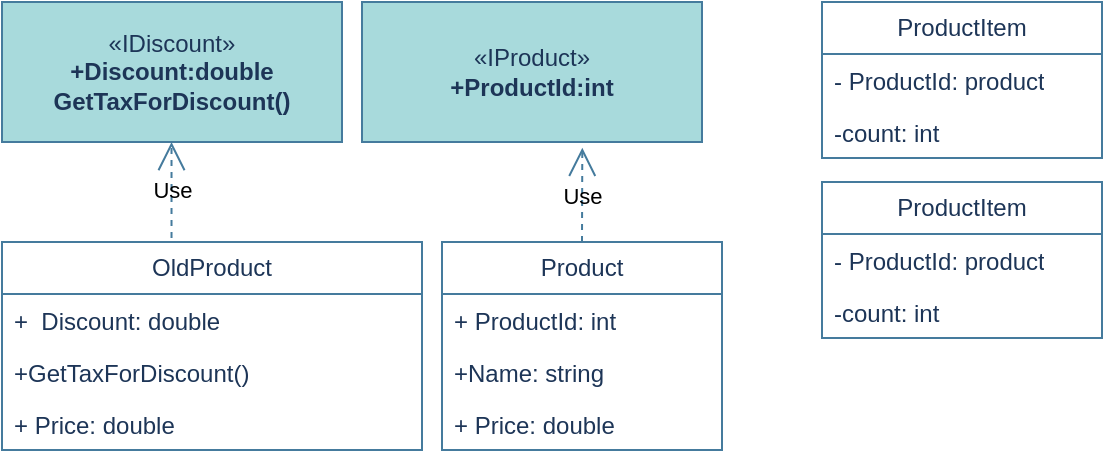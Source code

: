<mxfile version="21.1.1" type="github">
  <diagram name="Page-1" id="gmwSIWkT0gnkWxYAZQIG">
    <mxGraphModel dx="656" dy="379" grid="1" gridSize="10" guides="1" tooltips="1" connect="1" arrows="1" fold="1" page="1" pageScale="1" pageWidth="850" pageHeight="1100" math="0" shadow="0">
      <root>
        <mxCell id="0" />
        <mxCell id="1" parent="0" />
        <mxCell id="b2-c0hn-B1urzMc16en3-1" value="«IDiscount»&lt;br&gt;&lt;b&gt;+Discount:double&lt;br&gt;GetTaxForDiscount()&lt;br&gt;&lt;/b&gt;" style="html=1;whiteSpace=wrap;labelBackgroundColor=none;fillColor=#A8DADC;strokeColor=#457B9D;fontColor=#1D3557;" vertex="1" parent="1">
          <mxGeometry x="160" y="110" width="170" height="70" as="geometry" />
        </mxCell>
        <mxCell id="b2-c0hn-B1urzMc16en3-2" value="«IProduct»&lt;br&gt;&lt;b&gt;+ProductId:int&lt;br&gt;&lt;/b&gt;" style="html=1;whiteSpace=wrap;labelBackgroundColor=none;fillColor=#A8DADC;strokeColor=#457B9D;fontColor=#1D3557;" vertex="1" parent="1">
          <mxGeometry x="340" y="110" width="170" height="70" as="geometry" />
        </mxCell>
        <mxCell id="b2-c0hn-B1urzMc16en3-10" value="Product" style="swimlane;fontStyle=0;childLayout=stackLayout;horizontal=1;startSize=26;fillColor=none;horizontalStack=0;resizeParent=1;resizeParentMax=0;resizeLast=0;collapsible=1;marginBottom=0;whiteSpace=wrap;html=1;labelBackgroundColor=none;strokeColor=#457B9D;fontColor=#1D3557;" vertex="1" parent="1">
          <mxGeometry x="380" y="230" width="140" height="104" as="geometry" />
        </mxCell>
        <mxCell id="b2-c0hn-B1urzMc16en3-11" value="+ ProductId: int" style="text;strokeColor=none;fillColor=none;align=left;verticalAlign=top;spacingLeft=4;spacingRight=4;overflow=hidden;rotatable=0;points=[[0,0.5],[1,0.5]];portConstraint=eastwest;whiteSpace=wrap;html=1;labelBackgroundColor=none;fontColor=#1D3557;" vertex="1" parent="b2-c0hn-B1urzMc16en3-10">
          <mxGeometry y="26" width="140" height="26" as="geometry" />
        </mxCell>
        <mxCell id="b2-c0hn-B1urzMc16en3-12" value="+Name: string" style="text;strokeColor=none;fillColor=none;align=left;verticalAlign=top;spacingLeft=4;spacingRight=4;overflow=hidden;rotatable=0;points=[[0,0.5],[1,0.5]];portConstraint=eastwest;whiteSpace=wrap;html=1;labelBackgroundColor=none;fontColor=#1D3557;" vertex="1" parent="b2-c0hn-B1urzMc16en3-10">
          <mxGeometry y="52" width="140" height="26" as="geometry" />
        </mxCell>
        <mxCell id="b2-c0hn-B1urzMc16en3-13" value="+ Price: double" style="text;strokeColor=none;fillColor=none;align=left;verticalAlign=top;spacingLeft=4;spacingRight=4;overflow=hidden;rotatable=0;points=[[0,0.5],[1,0.5]];portConstraint=eastwest;whiteSpace=wrap;html=1;labelBackgroundColor=none;fontColor=#1D3557;" vertex="1" parent="b2-c0hn-B1urzMc16en3-10">
          <mxGeometry y="78" width="140" height="26" as="geometry" />
        </mxCell>
        <mxCell id="b2-c0hn-B1urzMc16en3-14" value="Use" style="endArrow=open;endSize=12;dashed=1;html=1;rounded=0;labelBackgroundColor=none;strokeColor=#457B9D;fontColor=default;exitX=0.5;exitY=0;exitDx=0;exitDy=0;entryX=0.648;entryY=1.041;entryDx=0;entryDy=0;entryPerimeter=0;" edge="1" parent="1" source="b2-c0hn-B1urzMc16en3-10" target="b2-c0hn-B1urzMc16en3-2">
          <mxGeometry width="160" relative="1" as="geometry">
            <mxPoint x="424" y="265" as="sourcePoint" />
            <mxPoint x="460" y="181" as="targetPoint" />
          </mxGeometry>
        </mxCell>
        <mxCell id="b2-c0hn-B1urzMc16en3-15" value="OldProduct" style="swimlane;fontStyle=0;childLayout=stackLayout;horizontal=1;startSize=26;fillColor=none;horizontalStack=0;resizeParent=1;resizeParentMax=0;resizeLast=0;collapsible=1;marginBottom=0;whiteSpace=wrap;html=1;labelBackgroundColor=none;strokeColor=#457B9D;fontColor=#1D3557;" vertex="1" parent="1">
          <mxGeometry x="160" y="230" width="210" height="104" as="geometry" />
        </mxCell>
        <mxCell id="b2-c0hn-B1urzMc16en3-16" value="+ &amp;nbsp;Discount: double" style="text;strokeColor=none;fillColor=none;align=left;verticalAlign=top;spacingLeft=4;spacingRight=4;overflow=hidden;rotatable=0;points=[[0,0.5],[1,0.5]];portConstraint=eastwest;whiteSpace=wrap;html=1;labelBackgroundColor=none;fontColor=#1D3557;" vertex="1" parent="b2-c0hn-B1urzMc16en3-15">
          <mxGeometry y="26" width="210" height="26" as="geometry" />
        </mxCell>
        <mxCell id="b2-c0hn-B1urzMc16en3-17" value="+GetTaxForDiscount()" style="text;strokeColor=none;fillColor=none;align=left;verticalAlign=top;spacingLeft=4;spacingRight=4;overflow=hidden;rotatable=0;points=[[0,0.5],[1,0.5]];portConstraint=eastwest;whiteSpace=wrap;html=1;labelBackgroundColor=none;fontColor=#1D3557;" vertex="1" parent="b2-c0hn-B1urzMc16en3-15">
          <mxGeometry y="52" width="210" height="26" as="geometry" />
        </mxCell>
        <mxCell id="b2-c0hn-B1urzMc16en3-18" value="+ Price: double" style="text;strokeColor=none;fillColor=none;align=left;verticalAlign=top;spacingLeft=4;spacingRight=4;overflow=hidden;rotatable=0;points=[[0,0.5],[1,0.5]];portConstraint=eastwest;whiteSpace=wrap;html=1;labelBackgroundColor=none;fontColor=#1D3557;" vertex="1" parent="b2-c0hn-B1urzMc16en3-15">
          <mxGeometry y="78" width="210" height="26" as="geometry" />
        </mxCell>
        <mxCell id="b2-c0hn-B1urzMc16en3-19" value="Use" style="endArrow=open;endSize=12;dashed=1;html=1;rounded=0;labelBackgroundColor=none;strokeColor=#457B9D;fontColor=default;exitX=0.391;exitY=0;exitDx=0;exitDy=0;entryX=0.822;entryY=1.027;entryDx=0;entryDy=0;entryPerimeter=0;exitPerimeter=0;" edge="1" parent="1">
          <mxGeometry width="160" relative="1" as="geometry">
            <mxPoint x="244.76" y="228" as="sourcePoint" />
            <mxPoint x="244.76" y="180" as="targetPoint" />
          </mxGeometry>
        </mxCell>
        <mxCell id="b2-c0hn-B1urzMc16en3-23" value="ProductItem" style="swimlane;fontStyle=0;childLayout=stackLayout;horizontal=1;startSize=26;fillColor=none;horizontalStack=0;resizeParent=1;resizeParentMax=0;resizeLast=0;collapsible=1;marginBottom=0;whiteSpace=wrap;html=1;labelBackgroundColor=none;strokeColor=#457B9D;fontColor=#1D3557;" vertex="1" parent="1">
          <mxGeometry x="570" y="110" width="140" height="78" as="geometry" />
        </mxCell>
        <mxCell id="b2-c0hn-B1urzMc16en3-24" value="- ProductId: product" style="text;strokeColor=none;fillColor=none;align=left;verticalAlign=top;spacingLeft=4;spacingRight=4;overflow=hidden;rotatable=0;points=[[0,0.5],[1,0.5]];portConstraint=eastwest;whiteSpace=wrap;html=1;labelBackgroundColor=none;fontColor=#1D3557;" vertex="1" parent="b2-c0hn-B1urzMc16en3-23">
          <mxGeometry y="26" width="140" height="26" as="geometry" />
        </mxCell>
        <mxCell id="b2-c0hn-B1urzMc16en3-26" value="-count: int" style="text;strokeColor=none;fillColor=none;align=left;verticalAlign=top;spacingLeft=4;spacingRight=4;overflow=hidden;rotatable=0;points=[[0,0.5],[1,0.5]];portConstraint=eastwest;whiteSpace=wrap;html=1;labelBackgroundColor=none;fontColor=#1D3557;" vertex="1" parent="b2-c0hn-B1urzMc16en3-23">
          <mxGeometry y="52" width="140" height="26" as="geometry" />
        </mxCell>
        <mxCell id="b2-c0hn-B1urzMc16en3-27" value="ProductItem" style="swimlane;fontStyle=0;childLayout=stackLayout;horizontal=1;startSize=26;fillColor=none;horizontalStack=0;resizeParent=1;resizeParentMax=0;resizeLast=0;collapsible=1;marginBottom=0;whiteSpace=wrap;html=1;labelBackgroundColor=none;strokeColor=#457B9D;fontColor=#1D3557;" vertex="1" parent="1">
          <mxGeometry x="570" y="200" width="140" height="78" as="geometry" />
        </mxCell>
        <mxCell id="b2-c0hn-B1urzMc16en3-28" value="- ProductId: product" style="text;strokeColor=none;fillColor=none;align=left;verticalAlign=top;spacingLeft=4;spacingRight=4;overflow=hidden;rotatable=0;points=[[0,0.5],[1,0.5]];portConstraint=eastwest;whiteSpace=wrap;html=1;labelBackgroundColor=none;fontColor=#1D3557;" vertex="1" parent="b2-c0hn-B1urzMc16en3-27">
          <mxGeometry y="26" width="140" height="26" as="geometry" />
        </mxCell>
        <mxCell id="b2-c0hn-B1urzMc16en3-29" value="-count: int" style="text;strokeColor=none;fillColor=none;align=left;verticalAlign=top;spacingLeft=4;spacingRight=4;overflow=hidden;rotatable=0;points=[[0,0.5],[1,0.5]];portConstraint=eastwest;whiteSpace=wrap;html=1;labelBackgroundColor=none;fontColor=#1D3557;" vertex="1" parent="b2-c0hn-B1urzMc16en3-27">
          <mxGeometry y="52" width="140" height="26" as="geometry" />
        </mxCell>
      </root>
    </mxGraphModel>
  </diagram>
</mxfile>
